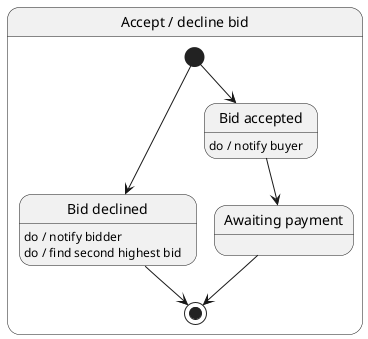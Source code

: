 
@startuml
state "Accept / decline bid" as confirmBid {
    state "Bid declined" as declineBid
    state "Bid accepted" as acceptBid
    state "Awaiting payment" as awaitingPayment
    declineBid : do / notify bidder
    declineBid : do / find second highest bid
    acceptBid : do / notify buyer

    [*] --> declineBid
    [*] --> acceptBid

    declineBid --> [*]
    acceptBid --> awaitingPayment

    awaitingPayment --> [*]
}


@enduml
